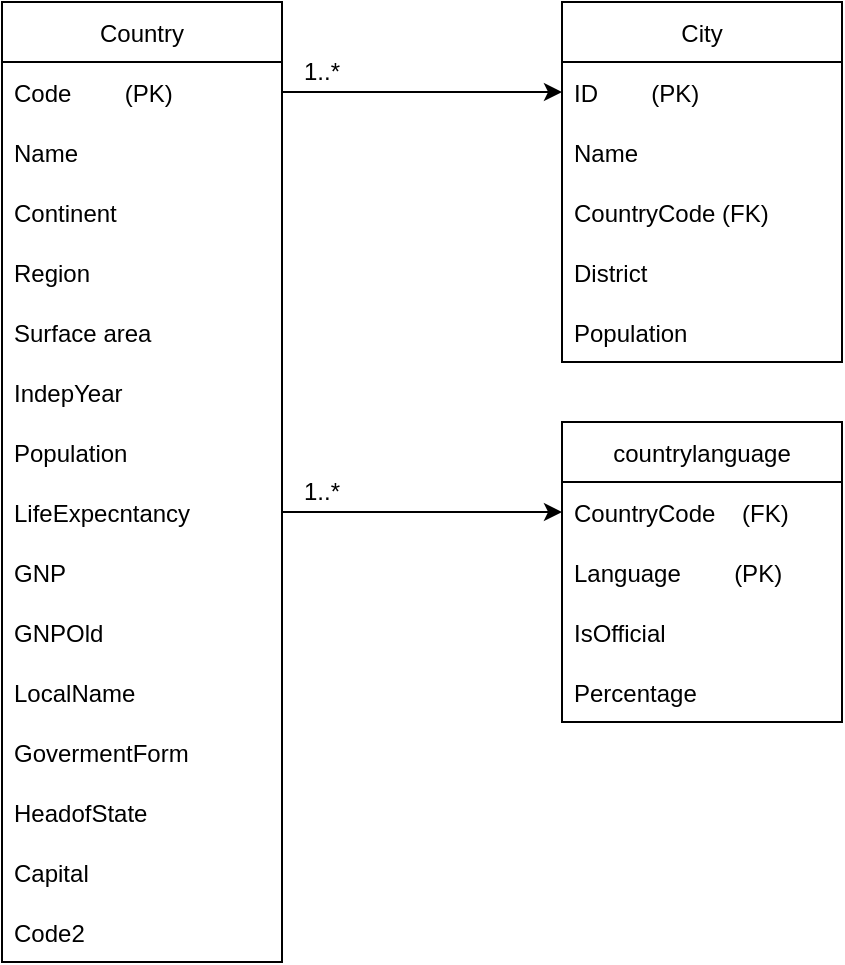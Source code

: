 <mxfile version="16.5.6" type="device"><diagram id="2KTOUaxm6TR2gUHwpNbK" name="Page-1"><mxGraphModel dx="1550" dy="809" grid="1" gridSize="10" guides="1" tooltips="1" connect="1" arrows="1" fold="1" page="1" pageScale="1" pageWidth="827" pageHeight="1169" math="0" shadow="0"><root><mxCell id="0"/><mxCell id="1" parent="0"/><mxCell id="OweFg5wT0r8W4UzE3h-d-1" value="City" style="swimlane;fontStyle=0;childLayout=stackLayout;horizontal=1;startSize=30;horizontalStack=0;resizeParent=1;resizeParentMax=0;resizeLast=0;collapsible=1;marginBottom=0;" vertex="1" parent="1"><mxGeometry x="490" y="40" width="140" height="180" as="geometry"/></mxCell><mxCell id="OweFg5wT0r8W4UzE3h-d-2" value="ID        (PK)" style="text;strokeColor=none;fillColor=none;align=left;verticalAlign=middle;spacingLeft=4;spacingRight=4;overflow=hidden;points=[[0,0.5],[1,0.5]];portConstraint=eastwest;rotatable=0;" vertex="1" parent="OweFg5wT0r8W4UzE3h-d-1"><mxGeometry y="30" width="140" height="30" as="geometry"/></mxCell><mxCell id="OweFg5wT0r8W4UzE3h-d-3" value="Name" style="text;strokeColor=none;fillColor=none;align=left;verticalAlign=middle;spacingLeft=4;spacingRight=4;overflow=hidden;points=[[0,0.5],[1,0.5]];portConstraint=eastwest;rotatable=0;" vertex="1" parent="OweFg5wT0r8W4UzE3h-d-1"><mxGeometry y="60" width="140" height="30" as="geometry"/></mxCell><mxCell id="OweFg5wT0r8W4UzE3h-d-4" value="CountryCode (FK)" style="text;strokeColor=none;fillColor=none;align=left;verticalAlign=middle;spacingLeft=4;spacingRight=4;overflow=hidden;points=[[0,0.5],[1,0.5]];portConstraint=eastwest;rotatable=0;" vertex="1" parent="OweFg5wT0r8W4UzE3h-d-1"><mxGeometry y="90" width="140" height="30" as="geometry"/></mxCell><mxCell id="OweFg5wT0r8W4UzE3h-d-5" value="District" style="text;strokeColor=none;fillColor=none;align=left;verticalAlign=middle;spacingLeft=4;spacingRight=4;overflow=hidden;points=[[0,0.5],[1,0.5]];portConstraint=eastwest;rotatable=0;" vertex="1" parent="OweFg5wT0r8W4UzE3h-d-1"><mxGeometry y="120" width="140" height="30" as="geometry"/></mxCell><mxCell id="OweFg5wT0r8W4UzE3h-d-6" value="Population" style="text;strokeColor=none;fillColor=none;align=left;verticalAlign=middle;spacingLeft=4;spacingRight=4;overflow=hidden;points=[[0,0.5],[1,0.5]];portConstraint=eastwest;rotatable=0;" vertex="1" parent="OweFg5wT0r8W4UzE3h-d-1"><mxGeometry y="150" width="140" height="30" as="geometry"/></mxCell><mxCell id="OweFg5wT0r8W4UzE3h-d-7" value="Country" style="swimlane;fontStyle=0;childLayout=stackLayout;horizontal=1;startSize=30;horizontalStack=0;resizeParent=1;resizeParentMax=0;resizeLast=0;collapsible=1;marginBottom=0;" vertex="1" parent="1"><mxGeometry x="210" y="40" width="140" height="480" as="geometry"/></mxCell><mxCell id="OweFg5wT0r8W4UzE3h-d-8" value="Code        (PK)" style="text;strokeColor=none;fillColor=none;align=left;verticalAlign=middle;spacingLeft=4;spacingRight=4;overflow=hidden;points=[[0,0.5],[1,0.5]];portConstraint=eastwest;rotatable=0;" vertex="1" parent="OweFg5wT0r8W4UzE3h-d-7"><mxGeometry y="30" width="140" height="30" as="geometry"/></mxCell><mxCell id="OweFg5wT0r8W4UzE3h-d-14" value="Name" style="text;strokeColor=none;fillColor=none;align=left;verticalAlign=middle;spacingLeft=4;spacingRight=4;overflow=hidden;points=[[0,0.5],[1,0.5]];portConstraint=eastwest;rotatable=0;" vertex="1" parent="OweFg5wT0r8W4UzE3h-d-7"><mxGeometry y="60" width="140" height="30" as="geometry"/></mxCell><mxCell id="OweFg5wT0r8W4UzE3h-d-9" value="Continent" style="text;strokeColor=none;fillColor=none;align=left;verticalAlign=middle;spacingLeft=4;spacingRight=4;overflow=hidden;points=[[0,0.5],[1,0.5]];portConstraint=eastwest;rotatable=0;" vertex="1" parent="OweFg5wT0r8W4UzE3h-d-7"><mxGeometry y="90" width="140" height="30" as="geometry"/></mxCell><mxCell id="OweFg5wT0r8W4UzE3h-d-15" value="Region" style="text;strokeColor=none;fillColor=none;align=left;verticalAlign=middle;spacingLeft=4;spacingRight=4;overflow=hidden;points=[[0,0.5],[1,0.5]];portConstraint=eastwest;rotatable=0;" vertex="1" parent="OweFg5wT0r8W4UzE3h-d-7"><mxGeometry y="120" width="140" height="30" as="geometry"/></mxCell><mxCell id="OweFg5wT0r8W4UzE3h-d-11" value="Surface area" style="text;strokeColor=none;fillColor=none;align=left;verticalAlign=middle;spacingLeft=4;spacingRight=4;overflow=hidden;points=[[0,0.5],[1,0.5]];portConstraint=eastwest;rotatable=0;" vertex="1" parent="OweFg5wT0r8W4UzE3h-d-7"><mxGeometry y="150" width="140" height="30" as="geometry"/></mxCell><mxCell id="OweFg5wT0r8W4UzE3h-d-12" value="IndepYear" style="text;strokeColor=none;fillColor=none;align=left;verticalAlign=middle;spacingLeft=4;spacingRight=4;overflow=hidden;points=[[0,0.5],[1,0.5]];portConstraint=eastwest;rotatable=0;" vertex="1" parent="OweFg5wT0r8W4UzE3h-d-7"><mxGeometry y="180" width="140" height="30" as="geometry"/></mxCell><mxCell id="OweFg5wT0r8W4UzE3h-d-18" value="Population" style="text;strokeColor=none;fillColor=none;align=left;verticalAlign=middle;spacingLeft=4;spacingRight=4;overflow=hidden;points=[[0,0.5],[1,0.5]];portConstraint=eastwest;rotatable=0;" vertex="1" parent="OweFg5wT0r8W4UzE3h-d-7"><mxGeometry y="210" width="140" height="30" as="geometry"/></mxCell><mxCell id="OweFg5wT0r8W4UzE3h-d-17" value="LifeExpecntancy" style="text;strokeColor=none;fillColor=none;align=left;verticalAlign=middle;spacingLeft=4;spacingRight=4;overflow=hidden;points=[[0,0.5],[1,0.5]];portConstraint=eastwest;rotatable=0;" vertex="1" parent="OweFg5wT0r8W4UzE3h-d-7"><mxGeometry y="240" width="140" height="30" as="geometry"/></mxCell><mxCell id="OweFg5wT0r8W4UzE3h-d-20" value="GNP" style="text;strokeColor=none;fillColor=none;align=left;verticalAlign=middle;spacingLeft=4;spacingRight=4;overflow=hidden;points=[[0,0.5],[1,0.5]];portConstraint=eastwest;rotatable=0;" vertex="1" parent="OweFg5wT0r8W4UzE3h-d-7"><mxGeometry y="270" width="140" height="30" as="geometry"/></mxCell><mxCell id="OweFg5wT0r8W4UzE3h-d-16" value="GNPOld" style="text;strokeColor=none;fillColor=none;align=left;verticalAlign=middle;spacingLeft=4;spacingRight=4;overflow=hidden;points=[[0,0.5],[1,0.5]];portConstraint=eastwest;rotatable=0;" vertex="1" parent="OweFg5wT0r8W4UzE3h-d-7"><mxGeometry y="300" width="140" height="30" as="geometry"/></mxCell><mxCell id="OweFg5wT0r8W4UzE3h-d-19" value="LocalName" style="text;strokeColor=none;fillColor=none;align=left;verticalAlign=middle;spacingLeft=4;spacingRight=4;overflow=hidden;points=[[0,0.5],[1,0.5]];portConstraint=eastwest;rotatable=0;" vertex="1" parent="OweFg5wT0r8W4UzE3h-d-7"><mxGeometry y="330" width="140" height="30" as="geometry"/></mxCell><mxCell id="OweFg5wT0r8W4UzE3h-d-21" value="GovermentForm" style="text;strokeColor=none;fillColor=none;align=left;verticalAlign=middle;spacingLeft=4;spacingRight=4;overflow=hidden;points=[[0,0.5],[1,0.5]];portConstraint=eastwest;rotatable=0;" vertex="1" parent="OweFg5wT0r8W4UzE3h-d-7"><mxGeometry y="360" width="140" height="30" as="geometry"/></mxCell><mxCell id="OweFg5wT0r8W4UzE3h-d-22" value="HeadofState" style="text;strokeColor=none;fillColor=none;align=left;verticalAlign=middle;spacingLeft=4;spacingRight=4;overflow=hidden;points=[[0,0.5],[1,0.5]];portConstraint=eastwest;rotatable=0;" vertex="1" parent="OweFg5wT0r8W4UzE3h-d-7"><mxGeometry y="390" width="140" height="30" as="geometry"/></mxCell><mxCell id="OweFg5wT0r8W4UzE3h-d-13" value="Capital" style="text;strokeColor=none;fillColor=none;align=left;verticalAlign=middle;spacingLeft=4;spacingRight=4;overflow=hidden;points=[[0,0.5],[1,0.5]];portConstraint=eastwest;rotatable=0;" vertex="1" parent="OweFg5wT0r8W4UzE3h-d-7"><mxGeometry y="420" width="140" height="30" as="geometry"/></mxCell><mxCell id="OweFg5wT0r8W4UzE3h-d-10" value="Code2" style="text;strokeColor=none;fillColor=none;align=left;verticalAlign=middle;spacingLeft=4;spacingRight=4;overflow=hidden;points=[[0,0.5],[1,0.5]];portConstraint=eastwest;rotatable=0;" vertex="1" parent="OweFg5wT0r8W4UzE3h-d-7"><mxGeometry y="450" width="140" height="30" as="geometry"/></mxCell><mxCell id="OweFg5wT0r8W4UzE3h-d-24" value="countrylanguage" style="swimlane;fontStyle=0;childLayout=stackLayout;horizontal=1;startSize=30;horizontalStack=0;resizeParent=1;resizeParentMax=0;resizeLast=0;collapsible=1;marginBottom=0;" vertex="1" parent="1"><mxGeometry x="490" y="250" width="140" height="150" as="geometry"/></mxCell><mxCell id="OweFg5wT0r8W4UzE3h-d-25" value="CountryCode    (FK)" style="text;strokeColor=none;fillColor=none;align=left;verticalAlign=middle;spacingLeft=4;spacingRight=4;overflow=hidden;points=[[0,0.5],[1,0.5]];portConstraint=eastwest;rotatable=0;" vertex="1" parent="OweFg5wT0r8W4UzE3h-d-24"><mxGeometry y="30" width="140" height="30" as="geometry"/></mxCell><mxCell id="OweFg5wT0r8W4UzE3h-d-26" value="Language        (PK)" style="text;strokeColor=none;fillColor=none;align=left;verticalAlign=middle;spacingLeft=4;spacingRight=4;overflow=hidden;points=[[0,0.5],[1,0.5]];portConstraint=eastwest;rotatable=0;" vertex="1" parent="OweFg5wT0r8W4UzE3h-d-24"><mxGeometry y="60" width="140" height="30" as="geometry"/></mxCell><mxCell id="OweFg5wT0r8W4UzE3h-d-28" value="IsOfficial" style="text;strokeColor=none;fillColor=none;align=left;verticalAlign=middle;spacingLeft=4;spacingRight=4;overflow=hidden;points=[[0,0.5],[1,0.5]];portConstraint=eastwest;rotatable=0;" vertex="1" parent="OweFg5wT0r8W4UzE3h-d-24"><mxGeometry y="90" width="140" height="30" as="geometry"/></mxCell><mxCell id="OweFg5wT0r8W4UzE3h-d-27" value="Percentage" style="text;strokeColor=none;fillColor=none;align=left;verticalAlign=middle;spacingLeft=4;spacingRight=4;overflow=hidden;points=[[0,0.5],[1,0.5]];portConstraint=eastwest;rotatable=0;" vertex="1" parent="OweFg5wT0r8W4UzE3h-d-24"><mxGeometry y="120" width="140" height="30" as="geometry"/></mxCell><mxCell id="OweFg5wT0r8W4UzE3h-d-30" style="edgeStyle=orthogonalEdgeStyle;rounded=0;orthogonalLoop=1;jettySize=auto;html=1;exitX=1;exitY=0.5;exitDx=0;exitDy=0;entryX=0;entryY=0.5;entryDx=0;entryDy=0;" edge="1" parent="1" source="OweFg5wT0r8W4UzE3h-d-8" target="OweFg5wT0r8W4UzE3h-d-2"><mxGeometry relative="1" as="geometry"/></mxCell><mxCell id="OweFg5wT0r8W4UzE3h-d-34" value="1..*" style="text;html=1;strokeColor=none;fillColor=none;align=center;verticalAlign=middle;whiteSpace=wrap;rounded=0;" vertex="1" parent="1"><mxGeometry x="340" y="60" width="60" height="30" as="geometry"/></mxCell><mxCell id="OweFg5wT0r8W4UzE3h-d-39" style="edgeStyle=orthogonalEdgeStyle;rounded=0;orthogonalLoop=1;jettySize=auto;html=1;exitX=1;exitY=0.5;exitDx=0;exitDy=0;" edge="1" parent="1" source="OweFg5wT0r8W4UzE3h-d-17" target="OweFg5wT0r8W4UzE3h-d-25"><mxGeometry relative="1" as="geometry"/></mxCell><mxCell id="OweFg5wT0r8W4UzE3h-d-40" value="1..*" style="text;html=1;strokeColor=none;fillColor=none;align=center;verticalAlign=middle;whiteSpace=wrap;rounded=0;" vertex="1" parent="1"><mxGeometry x="340" y="270" width="60" height="30" as="geometry"/></mxCell></root></mxGraphModel></diagram></mxfile>